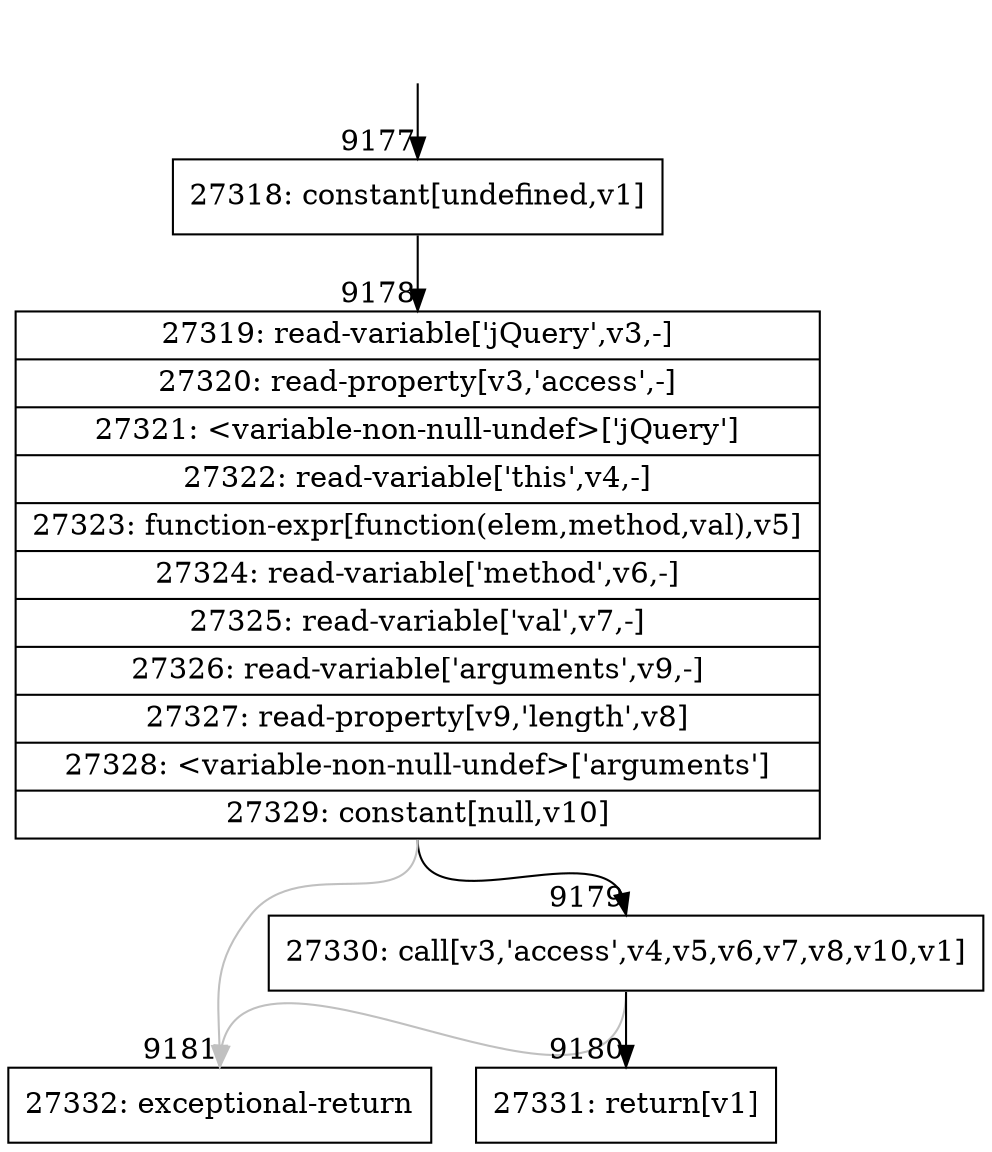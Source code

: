 digraph {
rankdir="TD"
BB_entry571[shape=none,label=""];
BB_entry571 -> BB9177 [tailport=s, headport=n, headlabel="    9177"]
BB9177 [shape=record label="{27318: constant[undefined,v1]}" ] 
BB9177 -> BB9178 [tailport=s, headport=n, headlabel="      9178"]
BB9178 [shape=record label="{27319: read-variable['jQuery',v3,-]|27320: read-property[v3,'access',-]|27321: \<variable-non-null-undef\>['jQuery']|27322: read-variable['this',v4,-]|27323: function-expr[function(elem,method,val),v5]|27324: read-variable['method',v6,-]|27325: read-variable['val',v7,-]|27326: read-variable['arguments',v9,-]|27327: read-property[v9,'length',v8]|27328: \<variable-non-null-undef\>['arguments']|27329: constant[null,v10]}" ] 
BB9178 -> BB9179 [tailport=s, headport=n, headlabel="      9179"]
BB9178 -> BB9181 [tailport=s, headport=n, color=gray, headlabel="      9181"]
BB9179 [shape=record label="{27330: call[v3,'access',v4,v5,v6,v7,v8,v10,v1]}" ] 
BB9179 -> BB9180 [tailport=s, headport=n, headlabel="      9180"]
BB9179 -> BB9181 [tailport=s, headport=n, color=gray]
BB9180 [shape=record label="{27331: return[v1]}" ] 
BB9181 [shape=record label="{27332: exceptional-return}" ] 
}

